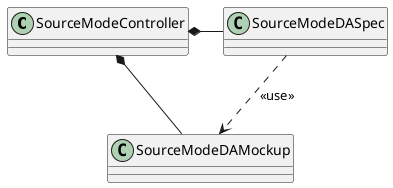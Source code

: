 @startuml
'https://plantuml.com/class-diagram

class SourceModeController

SourceModeController *- SourceModeDASpec
SourceModeDASpec ..> SourceModeDAMockup : <<use>>
SourceModeController *- SourceModeDAMockup
@enduml
